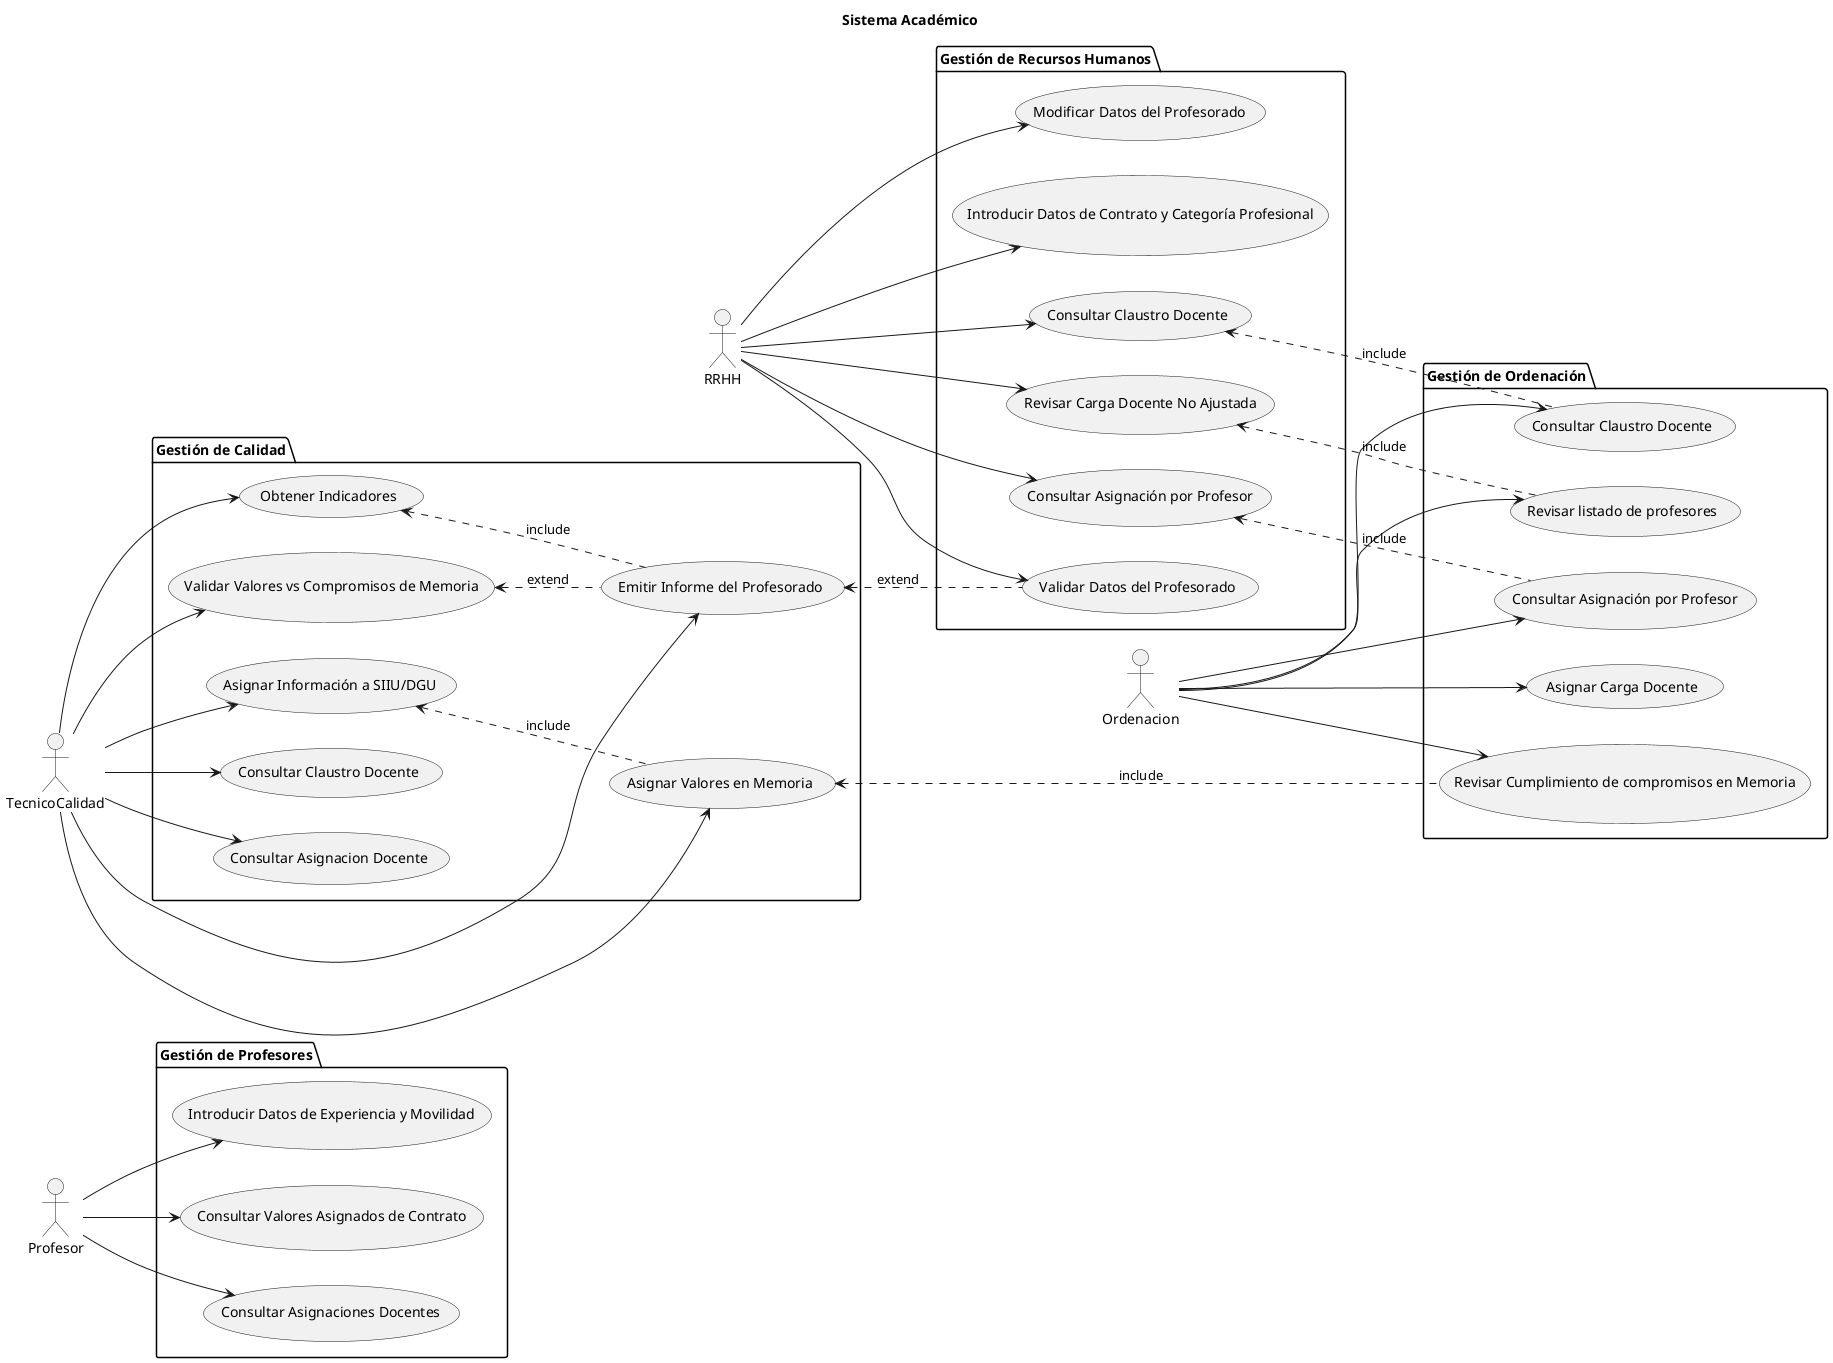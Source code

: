 
@startuml
left to right direction

title Sistema Académico

package "Gestión de Profesores" {
    usecase "Introducir Datos de Experiencia y Movilidad" as IntroducirExperiencia
    usecase "Consultar Valores Asignados de Contrato" as ConsultarValores
    usecase "Consultar Asignaciones Docentes" as ConsultarAsignaciones
}

package "Gestión de Recursos Humanos" {
    usecase "Validar Datos del Profesorado" as ValidarDatosRRHH
    usecase "Modificar Datos del Profesorado" as ModificarDatosRRHH
    usecase "Introducir Datos de Contrato y Categoría Profesional" as IntroducirContrato
    usecase "Revisar Carga Docente No Ajustada" as RevisarCargaRRHH
    usecase "Consultar Claustro Docente" as ConsultarClaustroRRHH
    usecase "Consultar Asignación por Profesor" as ConsultarAsignacionRRHH
}

package "Gestión de Ordenación" {
    usecase "Asignar Carga Docente" as AsignarCargaOrdenacion
    usecase "Consultar Claustro Docente" as ConsultarClaustroOrdenacion
    usecase "Consultar Asignación por Profesor" as ConsultarAsignacionOrdenacion
    usecase "Revisar listado de profesores" as RevisarCargaOrdenacion
    usecase "Revisar Cumplimiento de compromisos en Memoria" as RevisarMemoria
}

package "Gestión de Calidad" {
    usecase "Consultar Claustro Docente" as ConsultarClaustroCalidad
    usecase "Consultar Asignacion Docente" as ConsultarAsignacionCalidad
    usecase "Asignar Valores en Memoria" as AsignarValoresMemoria
    usecase "Asignar Información a SIIU/DGU" as AsignarInformacion
    usecase "Validar Valores vs Compromisos de Memoria" as ValidarMemoria
    usecase "Obtener Indicadores" as ObtenerIndicadores
    usecase "Emitir Informe del Profesorado" as EmitirInforme
    
}

actor Profesor
actor RRHH as RecursosHumanos
actor Ordenacion
actor TecnicoCalidad as Tecnico

Profesor --> IntroducirExperiencia
Profesor --> ConsultarValores
Profesor --> ConsultarAsignaciones

RecursosHumanos --> ValidarDatosRRHH
RecursosHumanos --> ModificarDatosRRHH
RecursosHumanos --> IntroducirContrato
RecursosHumanos --> RevisarCargaRRHH
RecursosHumanos --> ConsultarClaustroRRHH
RecursosHumanos --> ConsultarAsignacionRRHH

Ordenacion --> AsignarCargaOrdenacion
Ordenacion --> ConsultarClaustroOrdenacion
Ordenacion --> ConsultarAsignacionOrdenacion
Ordenacion --> RevisarCargaOrdenacion
Ordenacion --> RevisarMemoria

Tecnico --> AsignarValoresMemoria
Tecnico --> AsignarInformacion
Tecnico --> ValidarMemoria
Tecnico --> ObtenerIndicadores
Tecnico --> EmitirInforme
Tecnico --> ConsultarClaustroCalidad
Tecnico --> ConsultarAsignacionCalidad

ConsultarClaustroRRHH <.. ConsultarClaustroOrdenacion : include
ConsultarAsignacionRRHH <.. ConsultarAsignacionOrdenacion : include
ValidarMemoria <.. EmitirInforme : extend
AsignarValoresMemoria <.. RevisarMemoria : include
ObtenerIndicadores <.. EmitirInforme : include
RevisarCargaRRHH <.. RevisarCargaOrdenacion : include
AsignarInformacion <.. AsignarValoresMemoria : include
EmitirInforme <.. ValidarDatosRRHH : extend
@enduml
